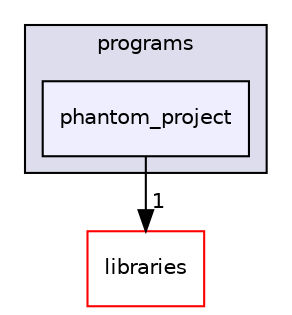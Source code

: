 digraph "xmipp/applications/programs/phantom_project" {
  compound=true
  node [ fontsize="10", fontname="Helvetica"];
  edge [ labelfontsize="10", labelfontname="Helvetica"];
  subgraph clusterdir_592b16dc4070b933e5655da2b0d20bbb {
    graph [ bgcolor="#ddddee", pencolor="black", label="programs" fontname="Helvetica", fontsize="10", URL="dir_592b16dc4070b933e5655da2b0d20bbb.html"]
  dir_d6e9dab2c85a83bd3af799dd2da0e2fd [shape=box, label="phantom_project", style="filled", fillcolor="#eeeeff", pencolor="black", URL="dir_d6e9dab2c85a83bd3af799dd2da0e2fd.html"];
  }
  dir_29dba3f3840f20df3b04d1972e99046b [shape=box label="libraries" fillcolor="white" style="filled" color="red" URL="dir_29dba3f3840f20df3b04d1972e99046b.html"];
  dir_d6e9dab2c85a83bd3af799dd2da0e2fd->dir_29dba3f3840f20df3b04d1972e99046b [headlabel="1", labeldistance=1.5 headhref="dir_000198_000042.html"];
}
